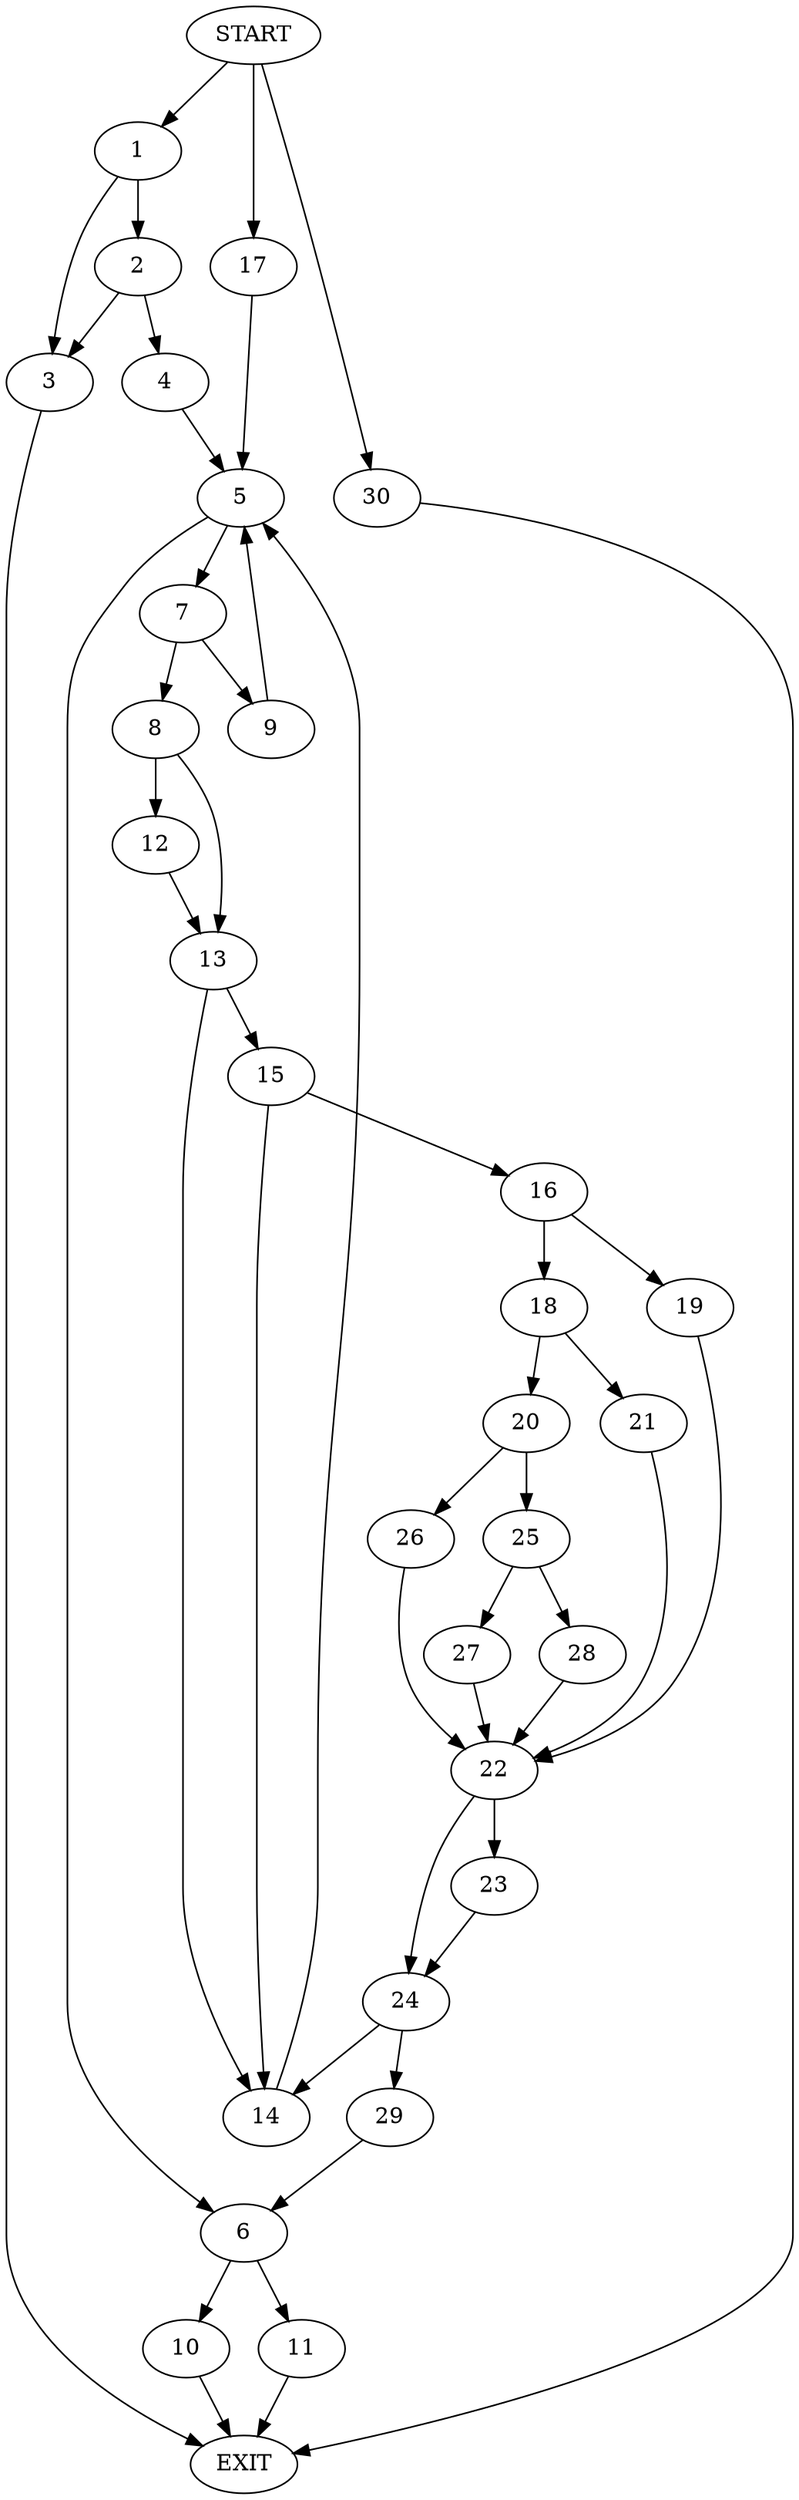 digraph {
0 [label="START"]
31 [label="EXIT"]
0 -> 1
1 -> 2
1 -> 3
2 -> 4
2 -> 3
3 -> 31
4 -> 5
5 -> 6
5 -> 7
7 -> 8
7 -> 9
6 -> 10
6 -> 11
9 -> 5
8 -> 12
8 -> 13
12 -> 13
13 -> 14
13 -> 15
14 -> 5
15 -> 14
15 -> 16
0 -> 17
17 -> 5
16 -> 18
16 -> 19
18 -> 20
18 -> 21
19 -> 22
22 -> 23
22 -> 24
21 -> 22
20 -> 25
20 -> 26
25 -> 27
25 -> 28
26 -> 22
28 -> 22
27 -> 22
23 -> 24
24 -> 14
24 -> 29
29 -> 6
11 -> 31
10 -> 31
0 -> 30
30 -> 31
}
